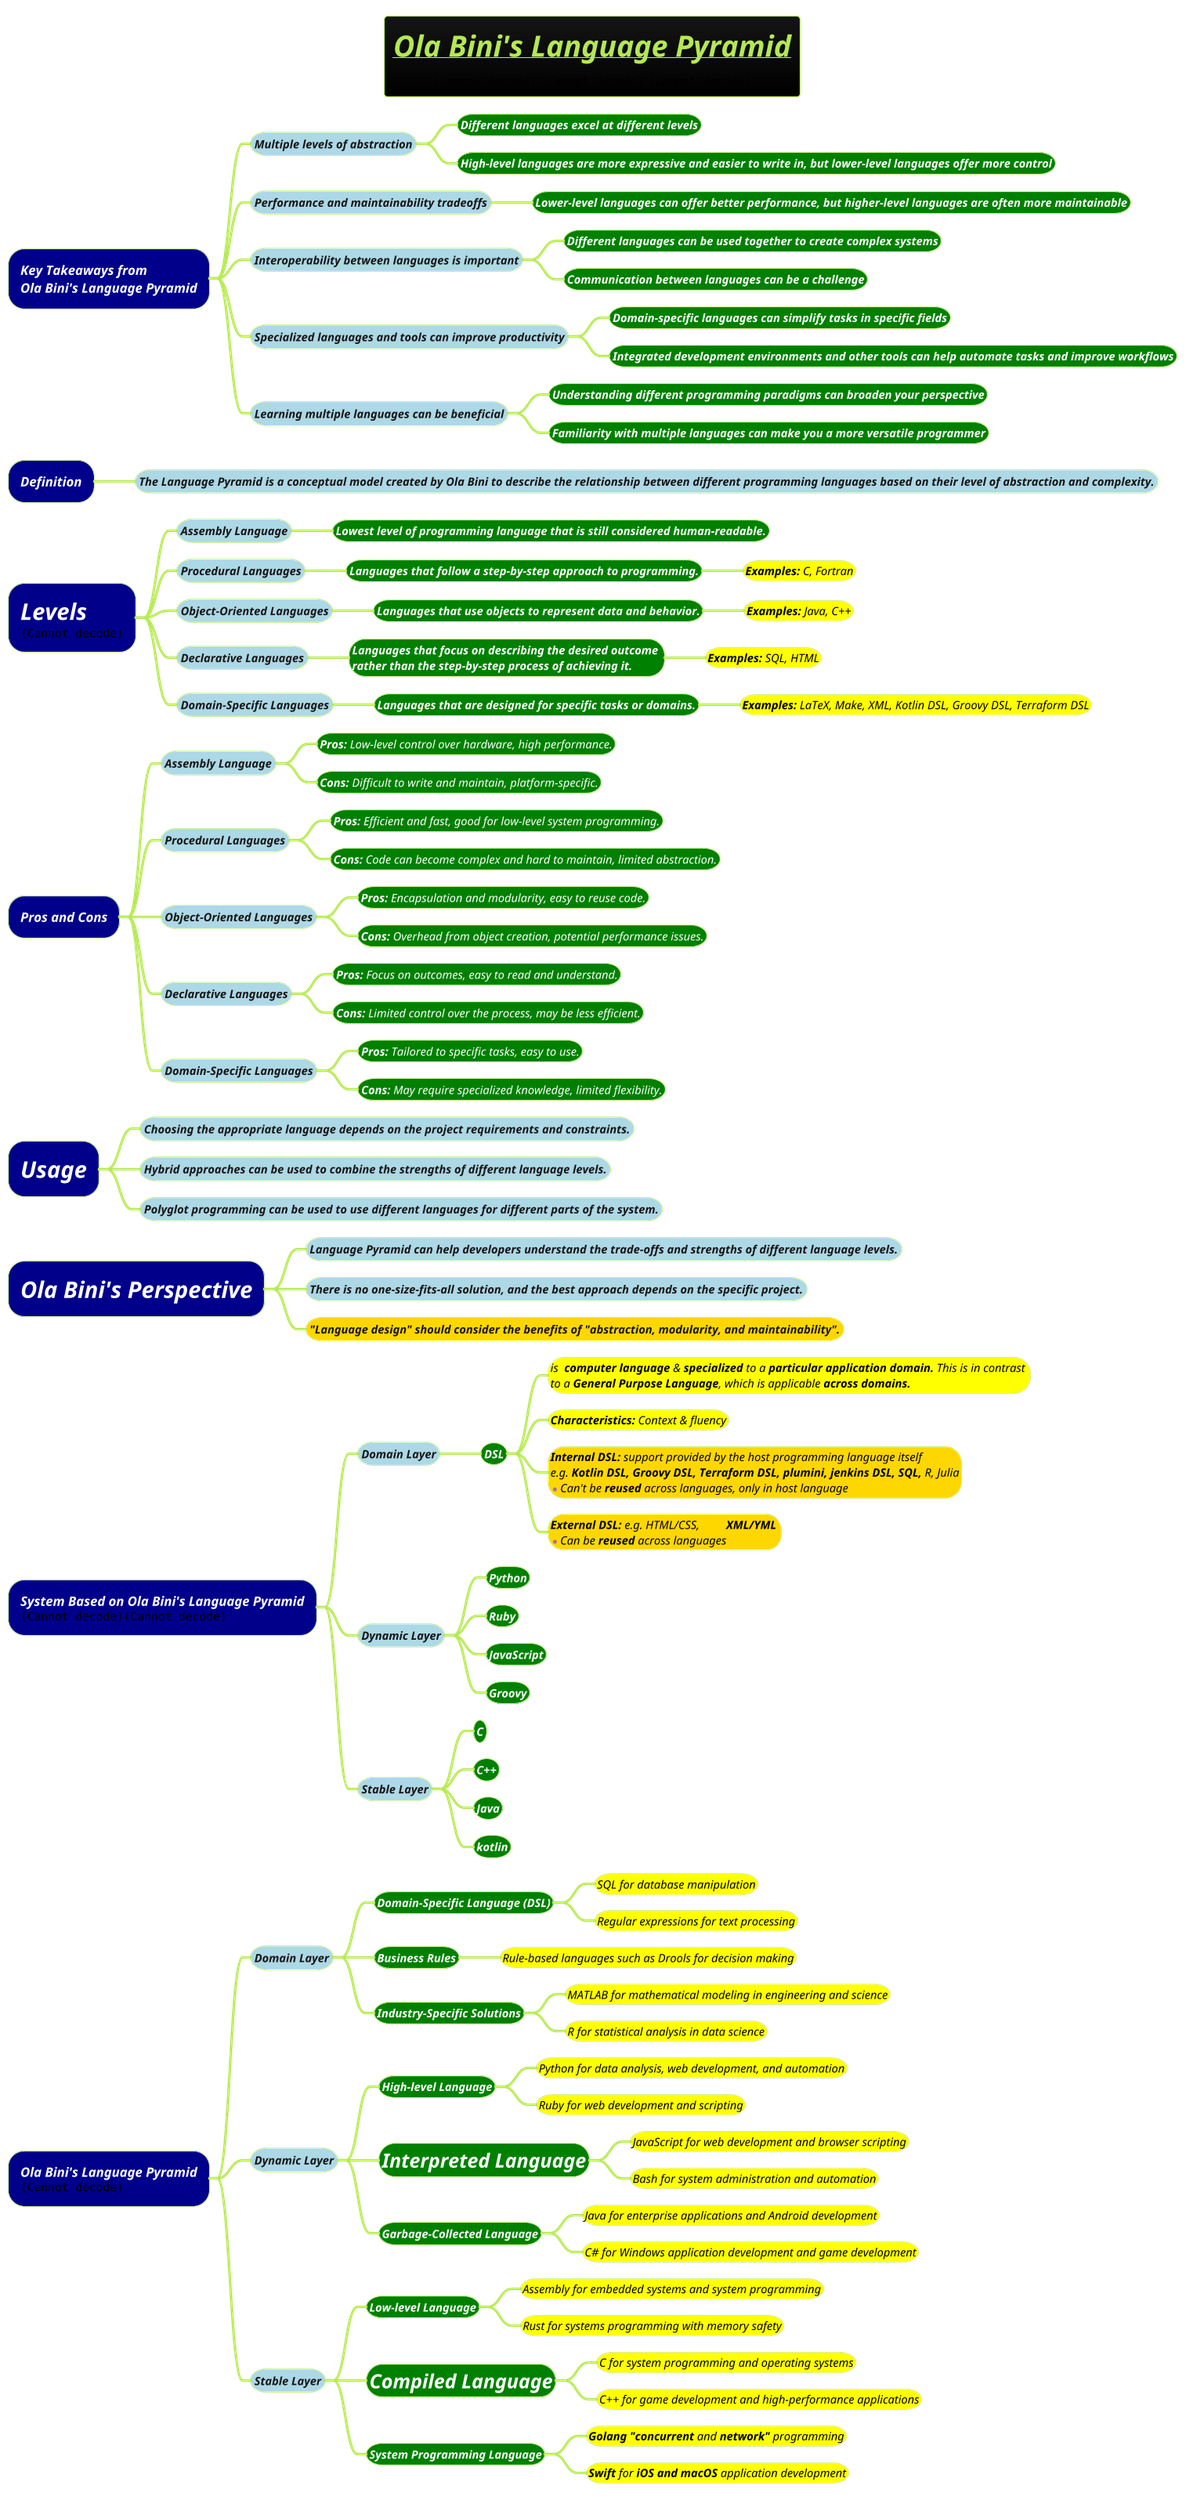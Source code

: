 @startmindmap
title =<i><b><u>Ola Bini's Language Pyramid\n<img:images/img_3.png> <img:images/img_4.png> <img:images/img_5.png>
!theme hacker

*[#darkblue] <i><color:#white>Key Takeaways from \n<i><color:white>Ola Bini's Language Pyramid
**[#lightblue] <i><color #blac><size:14>Multiple levels of abstraction
***[#green] <b><i><color #white><size:14>Different languages excel at different levels
***[#green] <b><i><color #white><size:14>High-level languages are more expressive and easier to write in, but lower-level languages offer more control
**[#lightblue] <i><color #blac><size:14>Performance and maintainability tradeoffs
***[#green] <b><i><color #white><size:14>Lower-level languages can offer better performance, but higher-level languages are often more maintainable
**[#lightblue] <i><color #blac><size:14>Interoperability between languages is important
***[#green] <b><i><color #white><size:14>Different languages can be used together to create complex systems
***[#green] <b><i><color #white><size:14>Communication between languages can be a challenge
**[#lightblue] <i><color #blac><size:14>Specialized languages and tools can improve productivity
***[#green] <b><i><color #white><size:14>Domain-specific languages can simplify tasks in specific fields
***[#green] <b><i><color #white><size:14>Integrated development environments and other tools can help automate tasks and improve workflows
**[#lightblue] <i><color #blac><size:14>Learning multiple languages can be beneficial
***[#green] <b><i><color #white><size:14>Understanding different programming paradigms can broaden your perspective
***[#green] <b><i><color #white><size:14>Familiarity with multiple languages can make you a more versatile programmer

*[#darkblue] <i><color:#white>Definition
**[#lightblue] <i><color #blac><size:14>The Language Pyramid is a conceptual model created by Ola Bini to describe the relationship between different programming languages based on their **level of abstraction and complexity.**
*[#darkblue] =<i><color:#white>Levels\n<img:images/img_2.png>
**[#lightblue] <i><color #blac><size:14>Assembly Language
***[#green] <b><i><color #white><size:14>Lowest level of programming language that is still considered human-readable.
**[#lightblue] <i><color #blac><size:14>Procedural Languages
***[#green] <b><i><color #white><size:14>Languages that follow a step-by-step approach to programming.
****[#yellow] <i><color #black><size:14>**Examples:** C, Fortran
**[#lightblue] <i><color #blac><size:14>Object-Oriented Languages
***[#green] <b><i><color #white><size:14>Languages that use objects to represent data and behavior.
****[#yellow] <i><color #black><size:14>**Examples:** Java, C++
**[#lightblue] <i><color #blac><size:14>Declarative Languages
***[#green] <b><i><color #white><size:14>Languages that focus on describing the desired outcome \n<b><i><color #white><size:14>rather than the step-by-step process of achieving it.
****[#yellow] <i><color #black><size:14>**Examples:** SQL, HTML
**[#lightblue] <i><color #blac><size:14>Domain-Specific Languages
***[#green] <b><i><color #white><size:14>Languages that are designed for specific tasks or domains.
****[#yellow] <i><color #black><size:14>**Examples:** LaTeX, Make, XML, Kotlin DSL, Groovy DSL, Terraform DSL
*[#darkblue] <i><color:#white>Pros and Cons
**[#lightblue] <i><color #blac><size:14>Assembly Language
***[#green] <i><color #white><size:14>**Pros:** Low-level control over hardware, high performance.
***[#green] <i><color #white><size:14>**Cons:** Difficult to write and maintain, platform-specific.
**[#lightblue] <i><color #blac><size:14>Procedural Languages
***[#green] <i><color #white><size:14>**Pros:** Efficient and fast, good for low-level system programming.
***[#green] <i><color #white><size:14>**Cons:** Code can become complex and hard to maintain, limited abstraction.
**[#lightblue] <i><color #blac><size:14>Object-Oriented Languages
***[#green] <i><color #white><size:14>**Pros:** Encapsulation and modularity, easy to reuse code.
***[#green] <i><color #white><size:14>**Cons:** Overhead from object creation, potential performance issues.
**[#lightblue] <i><color #blac><size:14>Declarative Languages
***[#green] <i><color #white><size:14>**Pros:** Focus on outcomes, easy to read and understand.
***[#green] <i><color #white><size:14>**Cons:** Limited control over the process, may be less efficient.
**[#lightblue] <i><color #blac><size:14>Domain-Specific Languages
***[#green] <i><color #white><size:14>**Pros:** Tailored to specific tasks, easy to use.
***[#green] <i><color #white><size:14>**Cons:** May require specialized knowledge, limited flexibility.
*[#darkblue] =<i><color:#white>Usage
**[#lightblue] <i><color #blac><size:14>Choosing the appropriate language depends on the project requirements and constraints.
**[#lightblue] <i><color #blac><size:14>Hybrid approaches can be used to combine the strengths of different language levels.
**[#lightblue] <i><color #blac><size:14>Polyglot programming can be used to use different languages for different parts of the system.
*[#darkblue] =<i><color:#white>Ola Bini's Perspective
**[#lightblue] <i><color #blac><size:14>Language Pyramid can help developers understand the trade-offs and strengths of different language levels.
**[#lightblue] <i><color #blac><size:14>There is no one-size-fits-all solution, and the best approach depends on the specific project.
**[#gold] <i><color #blac><size:14>"Language design" should consider the benefits of "abstraction, modularity, and maintainability".

*[#darkblue] <i><color:#white>System Based on Ola Bini's Language Pyramid\n<img:images/img_31.png><img:images/img_34.png>

**[#lightblue] <i><color #blac><size:14>Domain Layer
***[#green] <b><i><color #white><size:14>DSL
****[#yellow] <i><color #black><size:14>is  **computer language** & **specialized** to a **particular application domain.** This is in contrast \n<i><color #black><size:14>to a **General Purpose Language**, which is applicable <b>across domains.
****[#yellow] <i><color #black><size:14>**Characteristics:** Context & fluency
****[#gold] <i><color #black><size:14>**Internal DSL:** support provided by the host programming language itself \n<i><color #black><size:14>e.g. **Kotlin DSL, Groovy DSL, Terraform DSL, plumini, jenkins DSL, SQL,** R, Julia\n*<i><color #black><size:14>Can't be **reused** across languages, only in host language
****[#gold] <i><color #black><size:14>**External DSL:** e.g. HTML/CSS, <b>\tXML/YML \n*<i><color #black><size:14>Can be **reused** across languages

**[#lightblue] <i><color #blac><size:14>Dynamic Layer
***[#green] <b><i><color #white><size:14>Python
***[#green] <b><i><color #white><size:14>Ruby
***[#green] <b><i><color #white><size:14>JavaScript
***[#green] <b><i><color #white><size:14>Groovy

**[#lightblue] <i><color #blac><size:14>Stable Layer
***[#green] <b><i><color #white><size:14>C
***[#green] <b><i><color #white><size:14>C++
***[#green] <b><i><color #white><size:14>Java
***[#green] <b><i><color #white><size:14>kotlin

*[#darkblue] <i><color:#white>Ola Bini's Language Pyramid\n<img:images/img_6.png>
**[#lightblue] <i><color #blac><size:14>Domain Layer
***[#green] <b><i><color #white><size:14>Domain-Specific Language (DSL)
****[#yellow] <i><color #black><size:14>SQL for database manipulation
****[#yellow] <i><color #black><size:14>Regular expressions for text processing
***[#green] <b><i><color #white><size:14>Business Rules
****[#yellow] <i><color #black><size:14>Rule-based languages such as Drools for decision making
***[#green] <b><i><color #white><size:14>Industry-Specific Solutions
****[#yellow] <i><color #black><size:14>MATLAB for mathematical modeling in engineering and science
****[#yellow] <i><color #black><size:14>R for statistical analysis in data science
**[#lightblue] <i><color #blac><size:14>Dynamic Layer
***[#green] <b><i><color #white><size:14>High-level Language
****[#yellow] <i><color #black><size:14>Python for data analysis, web development, and automation
****[#yellow] <i><color #black><size:14>Ruby for web development and scripting
***[#green] <b><i><color #white><size:24>Interpreted Language
****[#yellow] <i><color #black><size:14>JavaScript for web development and browser scripting
****[#yellow] <i><color #black><size:14>Bash for system administration and automation
***[#green] <b><i><color #white><size:14>Garbage-Collected Language
****[#yellow] <i><color #black><size:14>Java for enterprise applications and Android development
****[#yellow] <i><color #black><size:14>C# for Windows application development and game development
**[#lightblue] <i><color #blac><size:14>Stable Layer
***[#green] <b><i><color #white><size:14>Low-level Language
****[#yellow] <i><color #black><size:14>Assembly for embedded systems and system programming
****[#yellow] <i><color #black><size:14>Rust for systems programming with memory safety
***[#green] <b><i><color #white><size:24>Compiled Language
****[#yellow] <i><color #black><size:14>C for system programming and operating systems
****[#yellow] <i><color #black><size:14>C++ for game development and high-performance applications
***[#green] <b><i><color #white><size:14>System Programming Language
****[#yellow] <i><color #black><size:14>**Golang** **"concurrent** and **network"** programming
****[#yellow] <i><color #black><size:14>**Swift** for **iOS and macOS** application development

@endmindmap
